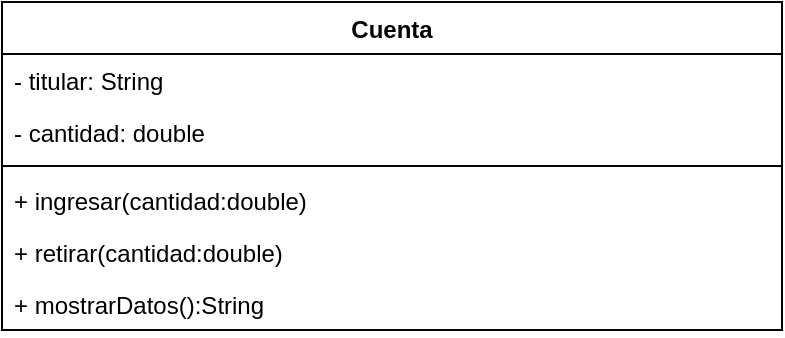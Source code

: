 <mxfile version="23.1.0" type="github">
  <diagram name="Página-1" id="i3m3SS3wD-9hquhV-P4C">
    <mxGraphModel dx="1434" dy="738" grid="1" gridSize="10" guides="1" tooltips="1" connect="1" arrows="1" fold="1" page="1" pageScale="1" pageWidth="827" pageHeight="1169" math="0" shadow="0">
      <root>
        <mxCell id="0" />
        <mxCell id="1" parent="0" />
        <mxCell id="bPKP_ZKug2M7IFzSMPdD-2" value="Cuenta" style="swimlane;fontStyle=1;align=center;verticalAlign=top;childLayout=stackLayout;horizontal=1;startSize=26;horizontalStack=0;resizeParent=1;resizeParentMax=0;resizeLast=0;collapsible=1;marginBottom=0;whiteSpace=wrap;html=1;" vertex="1" parent="1">
          <mxGeometry x="219" y="240" width="390" height="164" as="geometry" />
        </mxCell>
        <mxCell id="bPKP_ZKug2M7IFzSMPdD-3" value="- titular: String" style="text;strokeColor=none;fillColor=none;align=left;verticalAlign=top;spacingLeft=4;spacingRight=4;overflow=hidden;rotatable=0;points=[[0,0.5],[1,0.5]];portConstraint=eastwest;whiteSpace=wrap;html=1;" vertex="1" parent="bPKP_ZKug2M7IFzSMPdD-2">
          <mxGeometry y="26" width="390" height="26" as="geometry" />
        </mxCell>
        <mxCell id="bPKP_ZKug2M7IFzSMPdD-6" value="- cantidad: double" style="text;strokeColor=none;fillColor=none;align=left;verticalAlign=top;spacingLeft=4;spacingRight=4;overflow=hidden;rotatable=0;points=[[0,0.5],[1,0.5]];portConstraint=eastwest;whiteSpace=wrap;html=1;" vertex="1" parent="bPKP_ZKug2M7IFzSMPdD-2">
          <mxGeometry y="52" width="390" height="26" as="geometry" />
        </mxCell>
        <mxCell id="bPKP_ZKug2M7IFzSMPdD-4" value="" style="line;strokeWidth=1;fillColor=none;align=left;verticalAlign=middle;spacingTop=-1;spacingLeft=3;spacingRight=3;rotatable=0;labelPosition=right;points=[];portConstraint=eastwest;strokeColor=inherit;" vertex="1" parent="bPKP_ZKug2M7IFzSMPdD-2">
          <mxGeometry y="78" width="390" height="8" as="geometry" />
        </mxCell>
        <mxCell id="bPKP_ZKug2M7IFzSMPdD-5" value="+ ingresar(cantidad:double)" style="text;strokeColor=none;fillColor=none;align=left;verticalAlign=top;spacingLeft=4;spacingRight=4;overflow=hidden;rotatable=0;points=[[0,0.5],[1,0.5]];portConstraint=eastwest;whiteSpace=wrap;html=1;" vertex="1" parent="bPKP_ZKug2M7IFzSMPdD-2">
          <mxGeometry y="86" width="390" height="26" as="geometry" />
        </mxCell>
        <mxCell id="bPKP_ZKug2M7IFzSMPdD-7" value="+ retirar(cantidad:double)" style="text;strokeColor=none;fillColor=none;align=left;verticalAlign=top;spacingLeft=4;spacingRight=4;overflow=hidden;rotatable=0;points=[[0,0.5],[1,0.5]];portConstraint=eastwest;whiteSpace=wrap;html=1;" vertex="1" parent="bPKP_ZKug2M7IFzSMPdD-2">
          <mxGeometry y="112" width="390" height="26" as="geometry" />
        </mxCell>
        <mxCell id="bPKP_ZKug2M7IFzSMPdD-8" value="+ mostrarDatos():String" style="text;strokeColor=none;fillColor=none;align=left;verticalAlign=top;spacingLeft=4;spacingRight=4;overflow=hidden;rotatable=0;points=[[0,0.5],[1,0.5]];portConstraint=eastwest;whiteSpace=wrap;html=1;" vertex="1" parent="bPKP_ZKug2M7IFzSMPdD-2">
          <mxGeometry y="138" width="390" height="26" as="geometry" />
        </mxCell>
      </root>
    </mxGraphModel>
  </diagram>
</mxfile>
